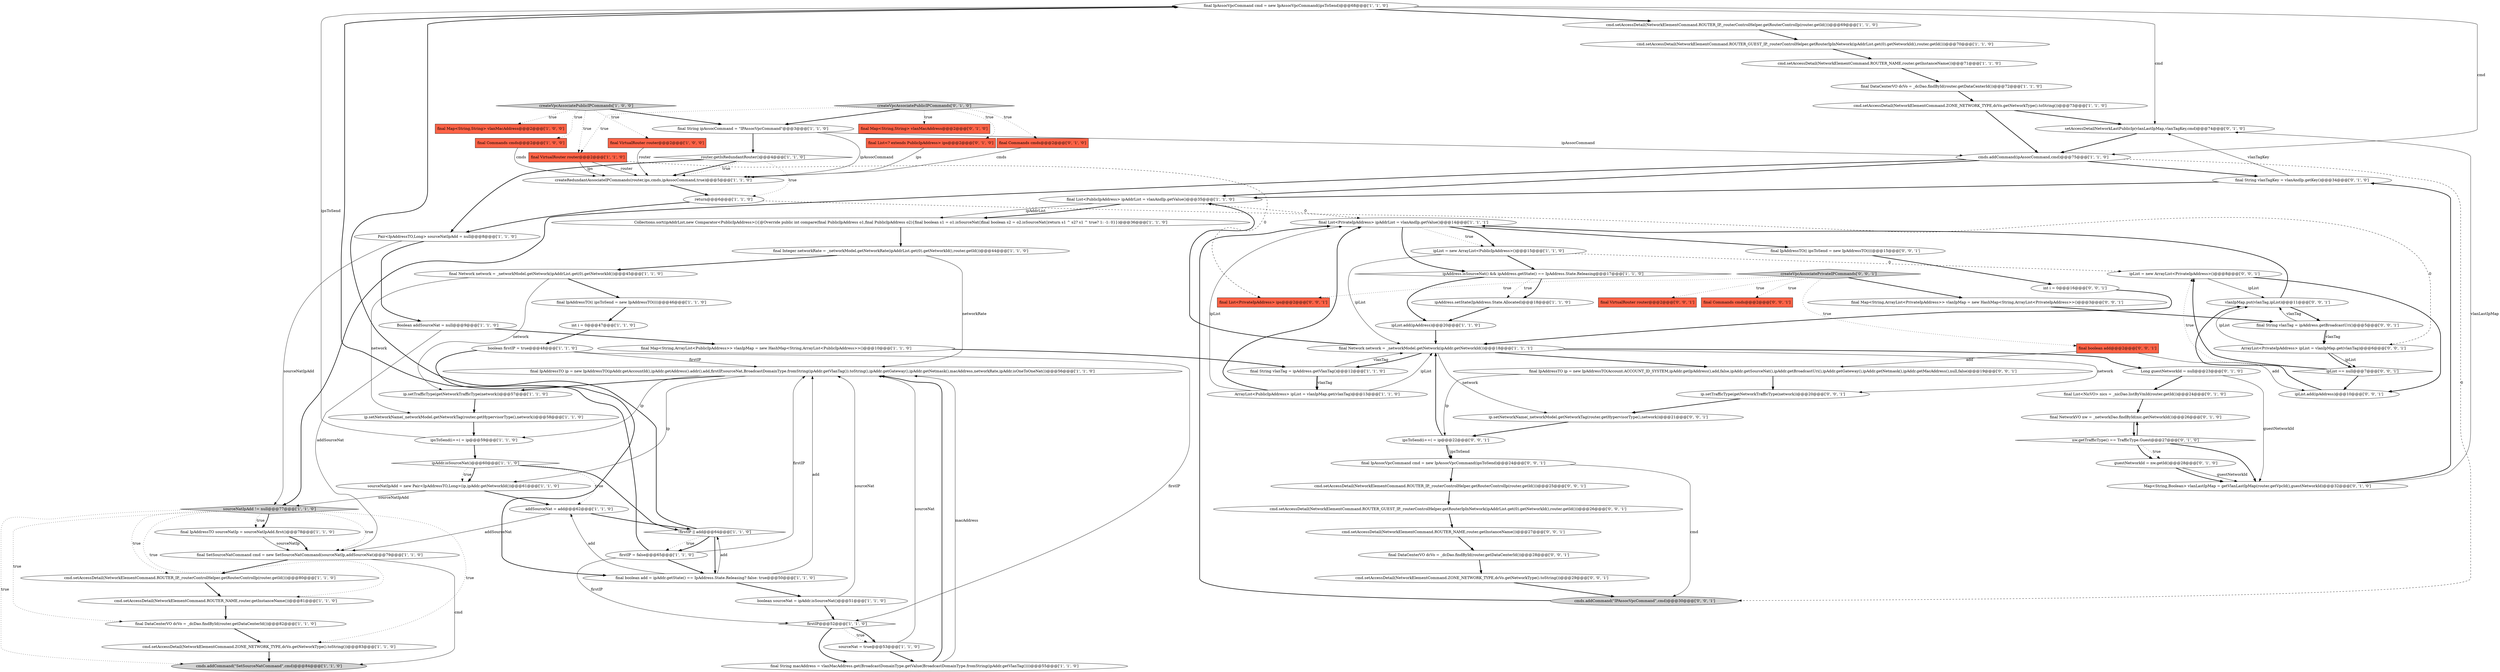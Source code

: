 digraph {
49 [style = filled, label = "final IpAssocVpcCommand cmd = new IpAssocVpcCommand(ipsToSend)@@@68@@@['1', '1', '0']", fillcolor = white, shape = ellipse image = "AAA0AAABBB1BBB"];
21 [style = filled, label = "final DataCenterVO dcVo = _dcDao.findById(router.getDataCenterId())@@@82@@@['1', '1', '0']", fillcolor = white, shape = ellipse image = "AAA0AAABBB1BBB"];
44 [style = filled, label = "cmd.setAccessDetail(NetworkElementCommand.ROUTER_NAME,router.getInstanceName())@@@71@@@['1', '1', '0']", fillcolor = white, shape = ellipse image = "AAA0AAABBB1BBB"];
75 [style = filled, label = "ipsToSend(i++( = ip@@@22@@@['0', '0', '1']", fillcolor = white, shape = ellipse image = "AAA0AAABBB3BBB"];
46 [style = filled, label = "createRedundantAssociateIPCommands(router,ips,cmds,ipAssocCommand,true)@@@5@@@['1', '1', '0']", fillcolor = white, shape = ellipse image = "AAA0AAABBB1BBB"];
38 [style = filled, label = "cmd.setAccessDetail(NetworkElementCommand.ROUTER_IP,_routerControlHelper.getRouterControlIp(router.getId()))@@@69@@@['1', '1', '0']", fillcolor = white, shape = ellipse image = "AAA0AAABBB1BBB"];
55 [style = filled, label = "ipAddress.setState(IpAddress.State.Allocated)@@@18@@@['1', '1', '0']", fillcolor = white, shape = ellipse image = "AAA0AAABBB1BBB"];
91 [style = filled, label = "final DataCenterVO dcVo = _dcDao.findById(router.getDataCenterId())@@@28@@@['0', '0', '1']", fillcolor = white, shape = ellipse image = "AAA0AAABBB3BBB"];
71 [style = filled, label = "final IpAddressTO ip = new IpAddressTO(Account.ACCOUNT_ID_SYSTEM,ipAddr.getIpAddress(),add,false,ipAddr.getSourceNat(),ipAddr.getBroadcastUri(),ipAddr.getGateway(),ipAddr.getNetmask(),ipAddr.getMacAddress(),null,false)@@@19@@@['0', '0', '1']", fillcolor = white, shape = ellipse image = "AAA0AAABBB3BBB"];
50 [style = filled, label = "final VirtualRouter router@@@2@@@['1', '1', '0']", fillcolor = tomato, shape = box image = "AAA0AAABBB1BBB"];
19 [style = filled, label = "final DataCenterVO dcVo = _dcDao.findById(router.getDataCenterId())@@@72@@@['1', '1', '0']", fillcolor = white, shape = ellipse image = "AAA0AAABBB1BBB"];
11 [style = filled, label = "firstIP = false@@@65@@@['1', '1', '0']", fillcolor = white, shape = ellipse image = "AAA0AAABBB1BBB"];
43 [style = filled, label = "sourceNatIpAdd = new Pair<IpAddressTO,Long>(ip,ipAddr.getNetworkId())@@@61@@@['1', '1', '0']", fillcolor = white, shape = ellipse image = "AAA0AAABBB1BBB"];
29 [style = filled, label = "ipList = new ArrayList<PublicIpAddress>()@@@15@@@['1', '1', '0']", fillcolor = white, shape = ellipse image = "AAA0AAABBB1BBB"];
3 [style = filled, label = "sourceNatIpAdd != null@@@77@@@['1', '1', '0']", fillcolor = lightgray, shape = diamond image = "AAA0AAABBB1BBB"];
52 [style = filled, label = "createVpcAssociatePublicIPCommands['1', '0', '0']", fillcolor = lightgray, shape = diamond image = "AAA0AAABBB1BBB"];
78 [style = filled, label = "createVpcAssociatePrivateIPCommands['0', '0', '1']", fillcolor = lightgray, shape = diamond image = "AAA0AAABBB3BBB"];
15 [style = filled, label = "final VirtualRouter router@@@2@@@['1', '0', '0']", fillcolor = tomato, shape = box image = "AAA0AAABBB1BBB"];
69 [style = filled, label = "ArrayList<PrivateIpAddress> ipList = vlanIpMap.get(vlanTag)@@@6@@@['0', '0', '1']", fillcolor = white, shape = ellipse image = "AAA0AAABBB3BBB"];
77 [style = filled, label = "cmd.setAccessDetail(NetworkElementCommand.ROUTER_IP,_routerControlHelper.getRouterControlIp(router.getId()))@@@25@@@['0', '0', '1']", fillcolor = white, shape = ellipse image = "AAA0AAABBB3BBB"];
85 [style = filled, label = "final Commands cmds@@@2@@@['0', '0', '1']", fillcolor = tomato, shape = box image = "AAA0AAABBB3BBB"];
17 [style = filled, label = "Collections.sort(ipAddrList,new Comparator<PublicIpAddress>(){@Override public int compare(final PublicIpAddress o1,final PublicIpAddress o2){final boolean s1 = o1.isSourceNat()final boolean s2 = o2.isSourceNat()return s1 ^ s2? s1 ^ true? 1: -1: 0}})@@@36@@@['1', '1', '0']", fillcolor = white, shape = ellipse image = "AAA0AAABBB1BBB"];
28 [style = filled, label = "boolean firstIP = true@@@48@@@['1', '1', '0']", fillcolor = white, shape = ellipse image = "AAA0AAABBB1BBB"];
40 [style = filled, label = "final Integer networkRate = _networkModel.getNetworkRate(ipAddrList.get(0).getNetworkId(),router.getId())@@@44@@@['1', '1', '0']", fillcolor = white, shape = ellipse image = "AAA0AAABBB1BBB"];
63 [style = filled, label = "guestNetworkId = nw.getId()@@@28@@@['0', '1', '0']", fillcolor = white, shape = ellipse image = "AAA1AAABBB2BBB"];
24 [style = filled, label = "final Commands cmds@@@2@@@['1', '0', '0']", fillcolor = tomato, shape = box image = "AAA0AAABBB1BBB"];
1 [style = filled, label = "final String ipAssocCommand = \"IPAssocVpcCommand\"@@@3@@@['1', '1', '0']", fillcolor = white, shape = ellipse image = "AAA0AAABBB1BBB"];
66 [style = filled, label = "final String vlanTagKey = vlanAndIp.getKey()@@@34@@@['0', '1', '0']", fillcolor = white, shape = ellipse image = "AAA1AAABBB2BBB"];
31 [style = filled, label = "final String macAddress = vlanMacAddress.get(BroadcastDomainType.getValue(BroadcastDomainType.fromString(ipAddr.getVlanTag())))@@@55@@@['1', '1', '0']", fillcolor = white, shape = ellipse image = "AAA0AAABBB1BBB"];
76 [style = filled, label = "int i = 0@@@16@@@['0', '0', '1']", fillcolor = white, shape = ellipse image = "AAA0AAABBB3BBB"];
36 [style = filled, label = "Pair<IpAddressTO,Long> sourceNatIpAdd = null@@@8@@@['1', '1', '0']", fillcolor = white, shape = ellipse image = "AAA0AAABBB1BBB"];
9 [style = filled, label = "ip.setNetworkName(_networkModel.getNetworkTag(router.getHypervisorType(),network))@@@58@@@['1', '1', '0']", fillcolor = white, shape = ellipse image = "AAA0AAABBB1BBB"];
18 [style = filled, label = "final IpAddressTO(( ipsToSend = new IpAddressTO((((@@@46@@@['1', '1', '0']", fillcolor = white, shape = ellipse image = "AAA0AAABBB1BBB"];
42 [style = filled, label = "cmd.setAccessDetail(NetworkElementCommand.ZONE_NETWORK_TYPE,dcVo.getNetworkType().toString())@@@83@@@['1', '1', '0']", fillcolor = white, shape = ellipse image = "AAA0AAABBB1BBB"];
57 [style = filled, label = "nw.getTrafficType() == TrafficType.Guest@@@27@@@['0', '1', '0']", fillcolor = white, shape = diamond image = "AAA1AAABBB2BBB"];
48 [style = filled, label = "return@@@6@@@['1', '1', '0']", fillcolor = white, shape = ellipse image = "AAA0AAABBB1BBB"];
82 [style = filled, label = "final String vlanTag = ipAddress.getBroadcastUri()@@@5@@@['0', '0', '1']", fillcolor = white, shape = ellipse image = "AAA0AAABBB3BBB"];
61 [style = filled, label = "Long guestNetworkId = null@@@23@@@['0', '1', '0']", fillcolor = white, shape = ellipse image = "AAA1AAABBB2BBB"];
53 [style = filled, label = "cmd.setAccessDetail(NetworkElementCommand.ROUTER_GUEST_IP,_routerControlHelper.getRouterIpInNetwork(ipAddrList.get(0).getNetworkId(),router.getId()))@@@70@@@['1', '1', '0']", fillcolor = white, shape = ellipse image = "AAA0AAABBB1BBB"];
25 [style = filled, label = "ip.setTrafficType(getNetworkTrafficType(network))@@@57@@@['1', '1', '0']", fillcolor = white, shape = ellipse image = "AAA0AAABBB1BBB"];
47 [style = filled, label = "final boolean add = ipAddr.getState() == IpAddress.State.Releasing? false: true@@@50@@@['1', '1', '0']", fillcolor = white, shape = ellipse image = "AAA0AAABBB1BBB"];
54 [style = filled, label = "router.getIsRedundantRouter()@@@4@@@['1', '1', '0']", fillcolor = white, shape = diamond image = "AAA0AAABBB1BBB"];
64 [style = filled, label = "setAccessDetailNetworkLastPublicIp(vlanLastIpMap,vlanTagKey,cmd)@@@74@@@['0', '1', '0']", fillcolor = white, shape = ellipse image = "AAA1AAABBB2BBB"];
62 [style = filled, label = "final Map<String,String> vlanMacAddress@@@2@@@['0', '1', '0']", fillcolor = tomato, shape = box image = "AAA0AAABBB2BBB"];
8 [style = filled, label = "ipAddr.isSourceNat()@@@60@@@['1', '1', '0']", fillcolor = white, shape = diamond image = "AAA0AAABBB1BBB"];
13 [style = filled, label = "final List<PublicIpAddress> ipAddrList = vlanAndIp.getValue()@@@35@@@['1', '1', '0']", fillcolor = white, shape = ellipse image = "AAA0AAABBB1BBB"];
12 [style = filled, label = "!firstIP || add@@@64@@@['1', '1', '0']", fillcolor = white, shape = diamond image = "AAA0AAABBB1BBB"];
68 [style = filled, label = "cmd.setAccessDetail(NetworkElementCommand.ROUTER_NAME,router.getInstanceName())@@@27@@@['0', '0', '1']", fillcolor = white, shape = ellipse image = "AAA0AAABBB3BBB"];
74 [style = filled, label = "vlanIpMap.put(vlanTag,ipList)@@@11@@@['0', '0', '1']", fillcolor = white, shape = ellipse image = "AAA0AAABBB3BBB"];
2 [style = filled, label = "cmd.setAccessDetail(NetworkElementCommand.ROUTER_IP,_routerControlHelper.getRouterControlIp(router.getId()))@@@80@@@['1', '1', '0']", fillcolor = white, shape = ellipse image = "AAA0AAABBB1BBB"];
65 [style = filled, label = "final List<NicVO> nics = _nicDao.listByVmId(router.getId())@@@24@@@['0', '1', '0']", fillcolor = white, shape = ellipse image = "AAA1AAABBB2BBB"];
59 [style = filled, label = "final Commands cmds@@@2@@@['0', '1', '0']", fillcolor = tomato, shape = box image = "AAA0AAABBB2BBB"];
6 [style = filled, label = "ipList.add(ipAddress)@@@20@@@['1', '1', '0']", fillcolor = white, shape = ellipse image = "AAA0AAABBB1BBB"];
72 [style = filled, label = "final boolean add@@@2@@@['0', '0', '1']", fillcolor = tomato, shape = box image = "AAA0AAABBB3BBB"];
90 [style = filled, label = "final List<PrivateIpAddress> ips@@@2@@@['0', '0', '1']", fillcolor = tomato, shape = box image = "AAA0AAABBB3BBB"];
84 [style = filled, label = "final IpAssocVpcCommand cmd = new IpAssocVpcCommand(ipsToSend)@@@24@@@['0', '0', '1']", fillcolor = white, shape = ellipse image = "AAA0AAABBB3BBB"];
37 [style = filled, label = "int i = 0@@@47@@@['1', '1', '0']", fillcolor = white, shape = ellipse image = "AAA0AAABBB1BBB"];
80 [style = filled, label = "ipList = new ArrayList<PrivateIpAddress>()@@@8@@@['0', '0', '1']", fillcolor = white, shape = ellipse image = "AAA0AAABBB3BBB"];
51 [style = filled, label = "ipsToSend(i++( = ip@@@59@@@['1', '1', '0']", fillcolor = white, shape = ellipse image = "AAA0AAABBB1BBB"];
26 [style = filled, label = "cmds.addCommand(\"SetSourceNatCommand\",cmd)@@@84@@@['1', '1', '0']", fillcolor = lightgray, shape = ellipse image = "AAA0AAABBB1BBB"];
88 [style = filled, label = "cmd.setAccessDetail(NetworkElementCommand.ROUTER_GUEST_IP,_routerControlHelper.getRouterIpInNetwork(ipAddrList.get(0).getNetworkId(),router.getId()))@@@26@@@['0', '0', '1']", fillcolor = white, shape = ellipse image = "AAA0AAABBB3BBB"];
87 [style = filled, label = "final Map<String,ArrayList<PrivateIpAddress>> vlanIpMap = new HashMap<String,ArrayList<PrivateIpAddress>>()@@@3@@@['0', '0', '1']", fillcolor = white, shape = ellipse image = "AAA0AAABBB3BBB"];
81 [style = filled, label = "cmd.setAccessDetail(NetworkElementCommand.ZONE_NETWORK_TYPE,dcVo.getNetworkType().toString())@@@29@@@['0', '0', '1']", fillcolor = white, shape = ellipse image = "AAA0AAABBB3BBB"];
33 [style = filled, label = "final String vlanTag = ipAddress.getVlanTag()@@@12@@@['1', '1', '0']", fillcolor = white, shape = ellipse image = "AAA0AAABBB1BBB"];
35 [style = filled, label = "cmd.setAccessDetail(NetworkElementCommand.ZONE_NETWORK_TYPE,dcVo.getNetworkType().toString())@@@73@@@['1', '1', '0']", fillcolor = white, shape = ellipse image = "AAA0AAABBB1BBB"];
45 [style = filled, label = "cmd.setAccessDetail(NetworkElementCommand.ROUTER_NAME,router.getInstanceName())@@@81@@@['1', '1', '0']", fillcolor = white, shape = ellipse image = "AAA0AAABBB1BBB"];
14 [style = filled, label = "cmds.addCommand(ipAssocCommand,cmd)@@@75@@@['1', '1', '0']", fillcolor = white, shape = ellipse image = "AAA0AAABBB1BBB"];
86 [style = filled, label = "ip.setNetworkName(_networkModel.getNetworkTag(router.getHypervisorType(),network))@@@21@@@['0', '0', '1']", fillcolor = white, shape = ellipse image = "AAA0AAABBB3BBB"];
7 [style = filled, label = "final IpAddressTO sourceNatIp = sourceNatIpAdd.first()@@@78@@@['1', '1', '0']", fillcolor = white, shape = ellipse image = "AAA0AAABBB1BBB"];
70 [style = filled, label = "cmds.addCommand(\"IPAssocVpcCommand\",cmd)@@@30@@@['0', '0', '1']", fillcolor = lightgray, shape = ellipse image = "AAA0AAABBB3BBB"];
60 [style = filled, label = "final List<? extends PublicIpAddress> ips@@@2@@@['0', '1', '0']", fillcolor = tomato, shape = box image = "AAA0AAABBB2BBB"];
83 [style = filled, label = "ipList == null@@@7@@@['0', '0', '1']", fillcolor = white, shape = diamond image = "AAA0AAABBB3BBB"];
0 [style = filled, label = "final IpAddressTO ip = new IpAddressTO(ipAddr.getAccountId(),ipAddr.getAddress().addr(),add,firstIP,sourceNat,BroadcastDomainType.fromString(ipAddr.getVlanTag()).toString(),ipAddr.getGateway(),ipAddr.getNetmask(),macAddress,networkRate,ipAddr.isOneToOneNat())@@@56@@@['1', '1', '0']", fillcolor = white, shape = ellipse image = "AAA0AAABBB1BBB"];
56 [style = filled, label = "Map<String,Boolean> vlanLastIpMap = getVlanLastIpMap(router.getVpcId(),guestNetworkId)@@@32@@@['0', '1', '0']", fillcolor = white, shape = ellipse image = "AAA1AAABBB2BBB"];
34 [style = filled, label = "firstIP@@@52@@@['1', '1', '0']", fillcolor = white, shape = diamond image = "AAA0AAABBB1BBB"];
23 [style = filled, label = "ipAddress.isSourceNat() && ipAddress.getState() == IpAddress.State.Releasing@@@17@@@['1', '1', '0']", fillcolor = white, shape = diamond image = "AAA0AAABBB1BBB"];
39 [style = filled, label = "final List<PrivateIpAddress> ipAddrList = vlanAndIp.getValue()@@@14@@@['1', '1', '1']", fillcolor = white, shape = ellipse image = "AAA0AAABBB1BBB"];
79 [style = filled, label = "ip.setTrafficType(getNetworkTrafficType(network))@@@20@@@['0', '0', '1']", fillcolor = white, shape = ellipse image = "AAA0AAABBB3BBB"];
22 [style = filled, label = "ArrayList<PublicIpAddress> ipList = vlanIpMap.get(vlanTag)@@@13@@@['1', '1', '0']", fillcolor = white, shape = ellipse image = "AAA0AAABBB1BBB"];
10 [style = filled, label = "Boolean addSourceNat = null@@@9@@@['1', '1', '0']", fillcolor = white, shape = ellipse image = "AAA0AAABBB1BBB"];
89 [style = filled, label = "final VirtualRouter router@@@2@@@['0', '0', '1']", fillcolor = tomato, shape = box image = "AAA0AAABBB3BBB"];
41 [style = filled, label = "final Network network = _networkModel.getNetwork(ipAddrList.get(0).getNetworkId())@@@45@@@['1', '1', '0']", fillcolor = white, shape = ellipse image = "AAA0AAABBB1BBB"];
30 [style = filled, label = "addSourceNat = add@@@62@@@['1', '1', '0']", fillcolor = white, shape = ellipse image = "AAA0AAABBB1BBB"];
58 [style = filled, label = "final NetworkVO nw = _networkDao.findById(nic.getNetworkId())@@@26@@@['0', '1', '0']", fillcolor = white, shape = ellipse image = "AAA1AAABBB2BBB"];
20 [style = filled, label = "final SetSourceNatCommand cmd = new SetSourceNatCommand(sourceNatIp,addSourceNat)@@@79@@@['1', '1', '0']", fillcolor = white, shape = ellipse image = "AAA0AAABBB1BBB"];
5 [style = filled, label = "final Map<String,String> vlanMacAddress@@@2@@@['1', '0', '0']", fillcolor = tomato, shape = box image = "AAA0AAABBB1BBB"];
92 [style = filled, label = "final IpAddressTO(( ipsToSend = new IpAddressTO((((@@@15@@@['0', '0', '1']", fillcolor = white, shape = ellipse image = "AAA0AAABBB3BBB"];
16 [style = filled, label = "boolean sourceNat = ipAddr.isSourceNat()@@@51@@@['1', '1', '0']", fillcolor = white, shape = ellipse image = "AAA0AAABBB1BBB"];
4 [style = filled, label = "final Network network = _networkModel.getNetwork(ipAddr.getNetworkId())@@@18@@@['1', '1', '1']", fillcolor = white, shape = ellipse image = "AAA0AAABBB1BBB"];
73 [style = filled, label = "ipList.add(ipAddress)@@@10@@@['0', '0', '1']", fillcolor = white, shape = ellipse image = "AAA0AAABBB3BBB"];
67 [style = filled, label = "createVpcAssociatePublicIPCommands['0', '1', '0']", fillcolor = lightgray, shape = diamond image = "AAA0AAABBB2BBB"];
32 [style = filled, label = "sourceNat = true@@@53@@@['1', '1', '0']", fillcolor = white, shape = ellipse image = "AAA0AAABBB1BBB"];
27 [style = filled, label = "final Map<String,ArrayList<PublicIpAddress>> vlanIpMap = new HashMap<String,ArrayList<PublicIpAddress>>()@@@10@@@['1', '1', '0']", fillcolor = white, shape = ellipse image = "AAA0AAABBB1BBB"];
47->0 [style = solid, label="add"];
48->36 [style = bold, label=""];
24->46 [style = solid, label="cmds"];
14->3 [style = bold, label=""];
9->51 [style = bold, label=""];
86->75 [style = bold, label=""];
58->57 [style = bold, label=""];
39->92 [style = bold, label=""];
74->82 [style = bold, label=""];
31->0 [style = solid, label="macAddress"];
16->34 [style = bold, label=""];
64->14 [style = bold, label=""];
23->55 [style = dotted, label="true"];
49->14 [style = solid, label="cmd"];
0->25 [style = bold, label=""];
4->61 [style = bold, label=""];
31->0 [style = bold, label=""];
77->88 [style = bold, label=""];
53->44 [style = bold, label=""];
3->7 [style = bold, label=""];
71->75 [style = solid, label="ip"];
57->56 [style = bold, label=""];
51->8 [style = bold, label=""];
69->83 [style = solid, label="ipList"];
11->49 [style = bold, label=""];
65->58 [style = bold, label=""];
2->45 [style = bold, label=""];
88->68 [style = bold, label=""];
75->84 [style = bold, label=""];
11->34 [style = solid, label="firstIP"];
37->28 [style = bold, label=""];
50->46 [style = solid, label="ips"];
11->0 [style = solid, label="firstIP"];
28->47 [style = bold, label=""];
47->12 [style = solid, label="add"];
52->5 [style = dotted, label="true"];
52->15 [style = dotted, label="true"];
78->72 [style = dotted, label="true"];
20->2 [style = bold, label=""];
69->74 [style = solid, label="ipList"];
7->20 [style = solid, label="sourceNatIp"];
54->46 [style = bold, label=""];
54->46 [style = dotted, label="true"];
83->80 [style = bold, label=""];
51->49 [style = solid, label="ipsToSend"];
48->69 [style = dashed, label="0"];
30->20 [style = solid, label="addSourceNat"];
3->26 [style = dotted, label="true"];
27->33 [style = bold, label=""];
12->49 [style = bold, label=""];
21->42 [style = bold, label=""];
76->4 [style = bold, label=""];
12->11 [style = dotted, label="true"];
3->20 [style = dotted, label="true"];
54->48 [style = dotted, label="true"];
72->73 [style = solid, label="add"];
14->13 [style = bold, label=""];
67->62 [style = dotted, label="true"];
78->87 [style = bold, label=""];
13->39 [style = dashed, label="0"];
20->26 [style = solid, label="cmd"];
82->74 [style = solid, label="vlanTag"];
12->47 [style = bold, label=""];
7->20 [style = bold, label=""];
68->91 [style = bold, label=""];
66->13 [style = bold, label=""];
54->36 [style = bold, label=""];
0->43 [style = solid, label="ip"];
4->86 [style = solid, label="network"];
3->42 [style = dotted, label="true"];
75->4 [style = bold, label=""];
44->19 [style = bold, label=""];
91->81 [style = bold, label=""];
22->39 [style = solid, label="ipList"];
50->46 [style = solid, label="router"];
28->0 [style = solid, label="firstIP"];
79->86 [style = bold, label=""];
66->64 [style = solid, label="vlanTagKey"];
3->45 [style = dotted, label="true"];
55->6 [style = bold, label=""];
39->29 [style = dotted, label="true"];
1->54 [style = bold, label=""];
63->56 [style = solid, label="guestNetworkId"];
25->9 [style = bold, label=""];
67->60 [style = dotted, label="true"];
67->1 [style = bold, label=""];
3->7 [style = dotted, label="true"];
22->4 [style = solid, label="ipList"];
42->26 [style = bold, label=""];
80->73 [style = bold, label=""];
33->4 [style = solid, label="vlanTag"];
19->35 [style = bold, label=""];
10->20 [style = solid, label="addSourceNat"];
35->64 [style = bold, label=""];
57->63 [style = bold, label=""];
50->90 [style = dashed, label="0"];
59->46 [style = solid, label="cmds"];
14->70 [style = dashed, label="0"];
70->39 [style = bold, label=""];
6->4 [style = bold, label=""];
49->38 [style = bold, label=""];
92->76 [style = bold, label=""];
63->56 [style = bold, label=""];
67->59 [style = dotted, label="true"];
46->48 [style = bold, label=""];
52->1 [style = bold, label=""];
13->17 [style = bold, label=""];
82->69 [style = bold, label=""];
52->24 [style = dotted, label="true"];
83->80 [style = dotted, label="true"];
36->10 [style = bold, label=""];
82->69 [style = solid, label="vlanTag"];
16->0 [style = solid, label="sourceNat"];
78->89 [style = dotted, label="true"];
80->74 [style = solid, label="ipList"];
0->51 [style = solid, label="ip"];
1->14 [style = solid, label="ipAssocCommand"];
87->82 [style = bold, label=""];
14->66 [style = bold, label=""];
23->6 [style = bold, label=""];
33->22 [style = solid, label="vlanTag"];
40->41 [style = bold, label=""];
34->31 [style = bold, label=""];
30->12 [style = bold, label=""];
4->33 [style = bold, label=""];
67->50 [style = dotted, label="true"];
39->29 [style = bold, label=""];
47->30 [style = solid, label="add"];
4->13 [style = bold, label=""];
83->73 [style = bold, label=""];
71->79 [style = bold, label=""];
43->30 [style = bold, label=""];
84->77 [style = bold, label=""];
69->83 [style = bold, label=""];
47->16 [style = bold, label=""];
81->70 [style = bold, label=""];
78->90 [style = dotted, label="true"];
4->71 [style = bold, label=""];
56->64 [style = solid, label="vlanLastIpMap"];
57->58 [style = bold, label=""];
22->39 [style = bold, label=""];
13->17 [style = solid, label="ipAddrList"];
49->64 [style = solid, label="cmd"];
38->53 [style = bold, label=""];
41->18 [style = bold, label=""];
84->70 [style = solid, label="cmd"];
29->80 [style = dashed, label="0"];
8->12 [style = bold, label=""];
72->71 [style = solid, label="add"];
73->74 [style = bold, label=""];
52->50 [style = dotted, label="true"];
8->30 [style = dotted, label="true"];
32->0 [style = solid, label="sourceNat"];
45->21 [style = bold, label=""];
3->21 [style = dotted, label="true"];
29->4 [style = solid, label="ipList"];
10->27 [style = bold, label=""];
11->47 [style = bold, label=""];
41->25 [style = solid, label="network"];
15->46 [style = solid, label="router"];
56->66 [style = bold, label=""];
29->23 [style = bold, label=""];
57->63 [style = dotted, label="true"];
4->79 [style = solid, label="network"];
61->56 [style = solid, label="guestNetworkId"];
61->65 [style = bold, label=""];
1->46 [style = solid, label="ipAssocCommand"];
43->3 [style = solid, label="sourceNatIpAdd"];
33->22 [style = bold, label=""];
74->39 [style = bold, label=""];
34->32 [style = dotted, label="true"];
41->9 [style = solid, label="network"];
32->31 [style = bold, label=""];
3->2 [style = dotted, label="true"];
8->43 [style = dotted, label="true"];
60->46 [style = solid, label="ips"];
28->34 [style = solid, label="firstIP"];
18->37 [style = bold, label=""];
40->0 [style = solid, label="networkRate"];
12->11 [style = bold, label=""];
8->43 [style = bold, label=""];
23->55 [style = bold, label=""];
39->23 [style = bold, label=""];
78->85 [style = dotted, label="true"];
36->3 [style = solid, label="sourceNatIpAdd"];
17->40 [style = bold, label=""];
35->14 [style = bold, label=""];
75->84 [style = solid, label="ipsToSend"];
34->32 [style = bold, label=""];
}

